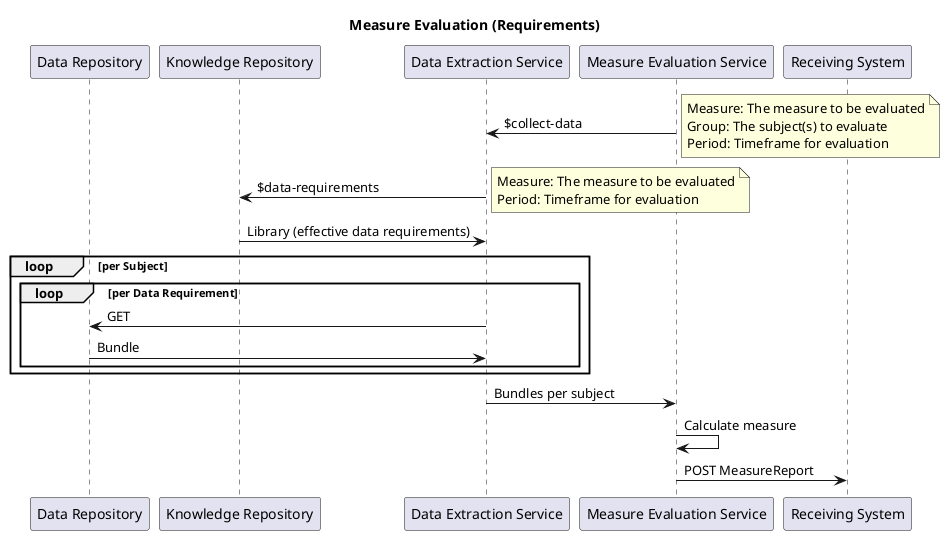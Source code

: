 @startuml Measure_Evaluation_Requirements
title Measure Evaluation (Requirements)
participant "Data Repository" as DR
participant "Knowledge Repository" as Repository
participant "Data Extraction Service" as Extractor
participant "Measure Evaluation Service" as Evaluator
participant "Receiving System" as Receiver

Evaluator -> Extractor: $collect-data
note right: Measure: The measure to be evaluated\nGroup: The subject(s) to evaluate\nPeriod: Timeframe for evaluation
Extractor -> Repository: $data-requirements
note right: Measure: The measure to be evaluated\nPeriod: Timeframe for evaluation
Repository -> Extractor: Library (effective data requirements)
loop per Subject
  loop per Data Requirement
    Extractor -> DR: GET
    DR -> Extractor: Bundle
  end
end
Extractor -> Evaluator: Bundles per subject

Evaluator -> Evaluator: Calculate measure

Evaluator -> Receiver: POST MeasureReport